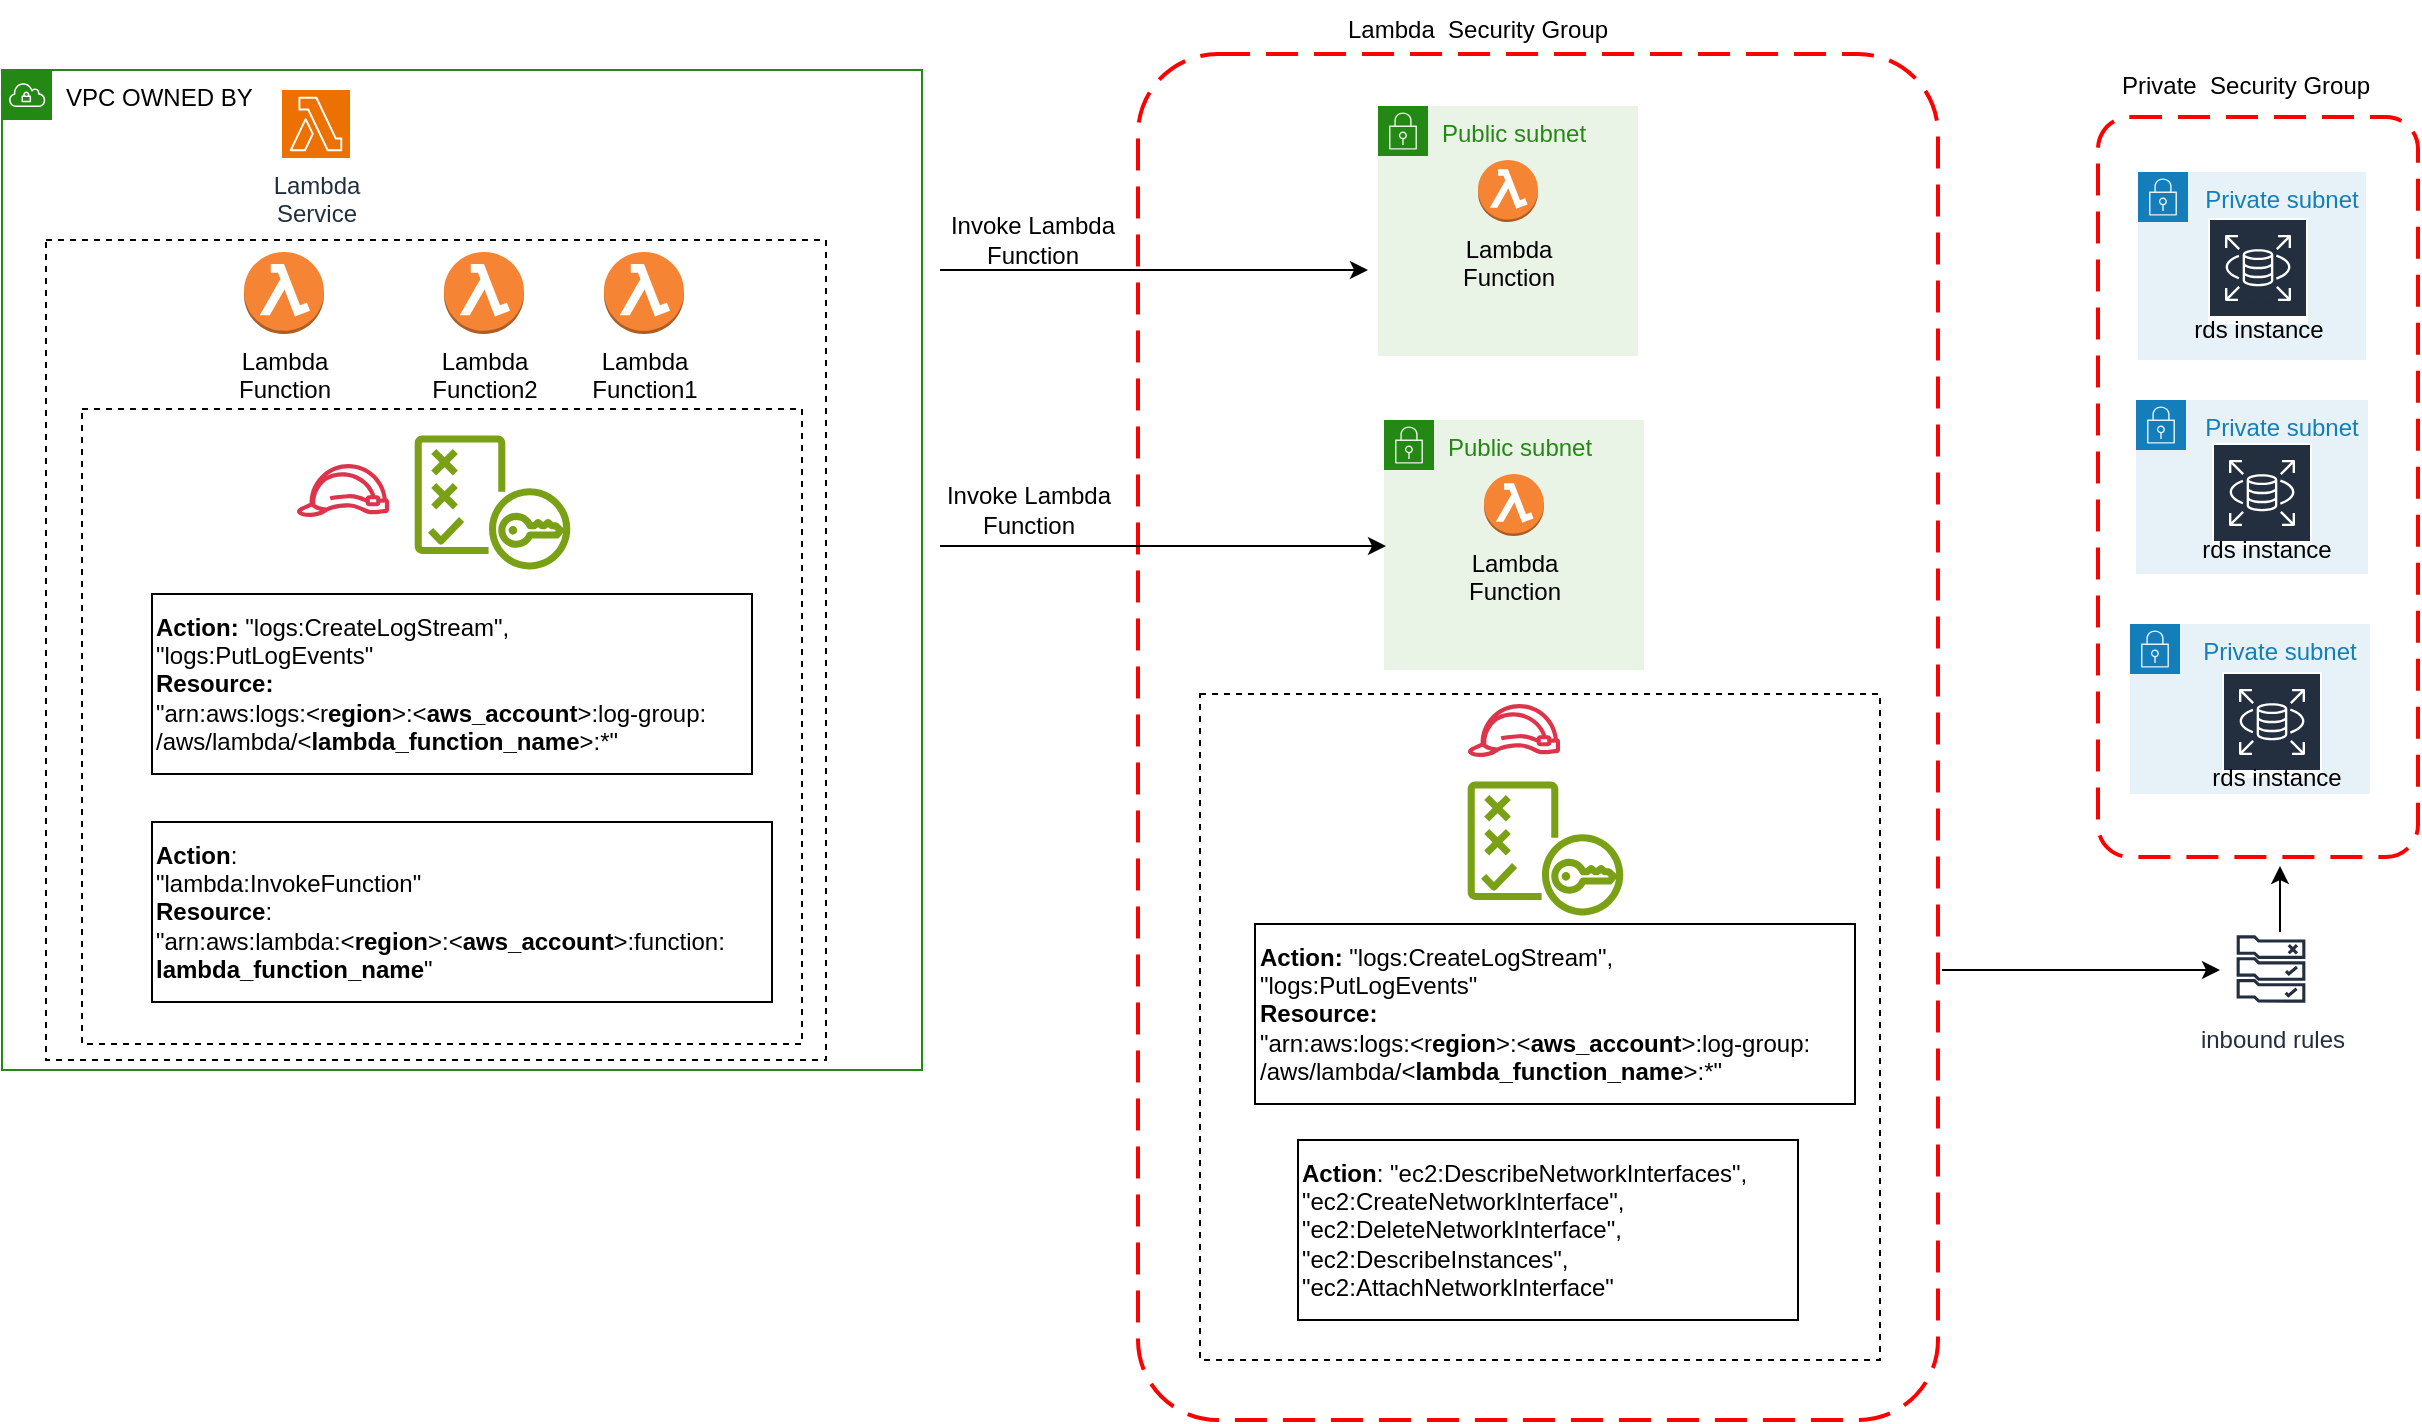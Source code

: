 <mxfile version="22.0.2" type="github">
  <diagram name="Page-1" id="5S_vtZ67ByDqHM7MuEdr">
    <mxGraphModel dx="2245" dy="732" grid="1" gridSize="10" guides="1" tooltips="1" connect="1" arrows="1" fold="1" page="1" pageScale="1" pageWidth="980" pageHeight="1390" math="0" shadow="0">
      <root>
        <mxCell id="0" />
        <mxCell id="1" parent="0" />
        <mxCell id="8ntz569qP17uCYrPPTHj-45" value="" style="rounded=0;whiteSpace=wrap;html=1;fillColor=none;strokeWidth=1;shadow=0;dashed=1;" vertex="1" parent="1">
          <mxGeometry x="340" y="367" width="340" height="333" as="geometry" />
        </mxCell>
        <mxCell id="8ntz569qP17uCYrPPTHj-46" value="" style="rounded=1;arcSize=10;dashed=1;strokeColor=#ff0000;fillColor=none;gradientColor=none;dashPattern=8 4;strokeWidth=2;" vertex="1" parent="1">
          <mxGeometry x="309" y="47" width="400" height="683" as="geometry" />
        </mxCell>
        <mxCell id="8ntz569qP17uCYrPPTHj-4" value="Private subnet" style="points=[[0,0],[0.25,0],[0.5,0],[0.75,0],[1,0],[1,0.25],[1,0.5],[1,0.75],[1,1],[0.75,1],[0.5,1],[0.25,1],[0,1],[0,0.75],[0,0.5],[0,0.25]];outlineConnect=0;gradientColor=none;html=1;whiteSpace=wrap;fontSize=12;fontStyle=0;container=1;pointerEvents=0;collapsible=0;recursiveResize=0;shape=mxgraph.aws4.group;grIcon=mxgraph.aws4.group_security_group;grStroke=0;strokeColor=#147EBA;fillColor=#E6F2F8;verticalAlign=top;align=center;spacingLeft=30;fontColor=#147EBA;dashed=0;" vertex="1" parent="1">
          <mxGeometry x="808" y="220" width="116" height="87" as="geometry" />
        </mxCell>
        <mxCell id="8ntz569qP17uCYrPPTHj-5" value="Private subnet" style="points=[[0,0],[0.25,0],[0.5,0],[0.75,0],[1,0],[1,0.25],[1,0.5],[1,0.75],[1,1],[0.75,1],[0.5,1],[0.25,1],[0,1],[0,0.75],[0,0.5],[0,0.25]];outlineConnect=0;gradientColor=none;html=1;whiteSpace=wrap;fontSize=12;fontStyle=0;container=1;pointerEvents=0;collapsible=0;recursiveResize=0;shape=mxgraph.aws4.group;grIcon=mxgraph.aws4.group_security_group;grStroke=0;strokeColor=#147EBA;fillColor=#E6F2F8;verticalAlign=top;align=center;spacingLeft=30;fontColor=#147EBA;dashed=0;" vertex="1" parent="1">
          <mxGeometry x="809" y="106" width="114" height="94" as="geometry" />
        </mxCell>
        <mxCell id="8ntz569qP17uCYrPPTHj-8" value="Private subnet" style="points=[[0,0],[0.25,0],[0.5,0],[0.75,0],[1,0],[1,0.25],[1,0.5],[1,0.75],[1,1],[0.75,1],[0.5,1],[0.25,1],[0,1],[0,0.75],[0,0.5],[0,0.25]];outlineConnect=0;gradientColor=none;html=1;whiteSpace=wrap;fontSize=12;fontStyle=0;container=1;pointerEvents=0;collapsible=0;recursiveResize=0;shape=mxgraph.aws4.group;grIcon=mxgraph.aws4.group_security_group;grStroke=0;strokeColor=#147EBA;fillColor=#E6F2F8;verticalAlign=top;align=center;spacingLeft=30;fontColor=#147EBA;dashed=0;" vertex="1" parent="1">
          <mxGeometry x="805" y="332" width="120" height="85" as="geometry" />
        </mxCell>
        <mxCell id="8ntz569qP17uCYrPPTHj-10" value="rda" style="sketch=0;outlineConnect=0;fontColor=#232F3E;gradientColor=none;strokeColor=#ffffff;fillColor=#232F3E;dashed=0;verticalLabelPosition=middle;verticalAlign=bottom;align=center;html=1;whiteSpace=wrap;fontSize=10;fontStyle=1;spacing=3;shape=mxgraph.aws4.productIcon;prIcon=mxgraph.aws4.rds;" vertex="1" parent="1">
          <mxGeometry x="844" y="129" width="50" height="53" as="geometry" />
        </mxCell>
        <mxCell id="8ntz569qP17uCYrPPTHj-13" value="" style="sketch=0;outlineConnect=0;fontColor=#232F3E;gradientColor=none;strokeColor=#ffffff;fillColor=#232F3E;dashed=0;verticalLabelPosition=middle;verticalAlign=bottom;align=center;html=1;whiteSpace=wrap;fontSize=10;fontStyle=1;spacing=3;shape=mxgraph.aws4.productIcon;prIcon=mxgraph.aws4.rds;" vertex="1" parent="1">
          <mxGeometry x="846" y="241.5" width="50" height="53" as="geometry" />
        </mxCell>
        <mxCell id="8ntz569qP17uCYrPPTHj-14" value="" style="sketch=0;outlineConnect=0;fontColor=#232F3E;gradientColor=none;strokeColor=#ffffff;fillColor=#232F3E;dashed=0;verticalLabelPosition=middle;verticalAlign=bottom;align=center;html=1;whiteSpace=wrap;fontSize=10;fontStyle=1;spacing=3;shape=mxgraph.aws4.productIcon;prIcon=mxgraph.aws4.rds;" vertex="1" parent="1">
          <mxGeometry x="851" y="356" width="50" height="53" as="geometry" />
        </mxCell>
        <mxCell id="8ntz569qP17uCYrPPTHj-15" value="&lt;font color=&quot;#000000&quot;&gt;VPC OWNED BY&amp;nbsp;&lt;/font&gt;" style="points=[[0,0],[0.25,0],[0.5,0],[0.75,0],[1,0],[1,0.25],[1,0.5],[1,0.75],[1,1],[0.75,1],[0.5,1],[0.25,1],[0,1],[0,0.75],[0,0.5],[0,0.25]];outlineConnect=0;gradientColor=none;html=1;whiteSpace=wrap;fontSize=12;fontStyle=0;container=1;pointerEvents=0;collapsible=0;recursiveResize=0;shape=mxgraph.aws4.group;grIcon=mxgraph.aws4.group_vpc;strokeColor=#248814;fillColor=none;verticalAlign=top;align=left;spacingLeft=30;fontColor=#AAB7B8;dashed=0;" vertex="1" parent="1">
          <mxGeometry x="-259" y="55" width="460" height="500" as="geometry" />
        </mxCell>
        <mxCell id="8ntz569qP17uCYrPPTHj-18" value="Lambda &lt;br&gt;Service" style="sketch=0;points=[[0,0,0],[0.25,0,0],[0.5,0,0],[0.75,0,0],[1,0,0],[0,1,0],[0.25,1,0],[0.5,1,0],[0.75,1,0],[1,1,0],[0,0.25,0],[0,0.5,0],[0,0.75,0],[1,0.25,0],[1,0.5,0],[1,0.75,0]];outlineConnect=0;fontColor=#232F3E;fillColor=#ED7100;strokeColor=#ffffff;dashed=0;verticalLabelPosition=bottom;verticalAlign=top;align=center;html=1;fontSize=12;fontStyle=0;aspect=fixed;shape=mxgraph.aws4.resourceIcon;resIcon=mxgraph.aws4.lambda;" vertex="1" parent="8ntz569qP17uCYrPPTHj-15">
          <mxGeometry x="140" y="10" width="34" height="34" as="geometry" />
        </mxCell>
        <mxCell id="8ntz569qP17uCYrPPTHj-19" value="Lambda &lt;br&gt;Function" style="outlineConnect=0;dashed=0;verticalLabelPosition=bottom;verticalAlign=top;align=center;html=1;shape=mxgraph.aws3.lambda_function;fillColor=#F58534;gradientColor=none;" vertex="1" parent="8ntz569qP17uCYrPPTHj-15">
          <mxGeometry x="121" y="91" width="40" height="41" as="geometry" />
        </mxCell>
        <mxCell id="8ntz569qP17uCYrPPTHj-23" value="Lambda &lt;br&gt;Function1" style="outlineConnect=0;dashed=0;verticalLabelPosition=bottom;verticalAlign=top;align=center;html=1;shape=mxgraph.aws3.lambda_function;fillColor=#F58534;gradientColor=none;" vertex="1" parent="8ntz569qP17uCYrPPTHj-15">
          <mxGeometry x="301" y="91" width="40" height="41" as="geometry" />
        </mxCell>
        <mxCell id="8ntz569qP17uCYrPPTHj-24" value="Lambda &lt;br&gt;Function2" style="outlineConnect=0;dashed=0;verticalLabelPosition=bottom;verticalAlign=top;align=center;html=1;shape=mxgraph.aws3.lambda_function;fillColor=#F58534;gradientColor=none;" vertex="1" parent="8ntz569qP17uCYrPPTHj-15">
          <mxGeometry x="221" y="91" width="40" height="41" as="geometry" />
        </mxCell>
        <mxCell id="8ntz569qP17uCYrPPTHj-57" value="" style="rounded=0;whiteSpace=wrap;html=1;fillColor=none;strokeWidth=1;shadow=0;dashed=1;" vertex="1" parent="8ntz569qP17uCYrPPTHj-15">
          <mxGeometry x="22" y="85" width="390" height="410" as="geometry" />
        </mxCell>
        <mxCell id="8ntz569qP17uCYrPPTHj-20" value="rds instance" style="text;html=1;align=center;verticalAlign=middle;resizable=0;points=[];autosize=1;strokeColor=none;fillColor=none;" vertex="1" parent="1">
          <mxGeometry x="824" y="170" width="90" height="30" as="geometry" />
        </mxCell>
        <mxCell id="8ntz569qP17uCYrPPTHj-21" value="rds instance" style="text;html=1;align=center;verticalAlign=middle;resizable=0;points=[];autosize=1;strokeColor=none;fillColor=none;" vertex="1" parent="1">
          <mxGeometry x="828" y="280" width="90" height="30" as="geometry" />
        </mxCell>
        <mxCell id="8ntz569qP17uCYrPPTHj-22" value="rds instance" style="text;html=1;align=center;verticalAlign=middle;resizable=0;points=[];autosize=1;strokeColor=none;fillColor=none;" vertex="1" parent="1">
          <mxGeometry x="833" y="394" width="90" height="30" as="geometry" />
        </mxCell>
        <mxCell id="8ntz569qP17uCYrPPTHj-30" value="Public subnet" style="points=[[0,0],[0.25,0],[0.5,0],[0.75,0],[1,0],[1,0.25],[1,0.5],[1,0.75],[1,1],[0.75,1],[0.5,1],[0.25,1],[0,1],[0,0.75],[0,0.5],[0,0.25]];outlineConnect=0;gradientColor=none;html=1;whiteSpace=wrap;fontSize=12;fontStyle=0;container=1;pointerEvents=0;collapsible=0;recursiveResize=0;shape=mxgraph.aws4.group;grIcon=mxgraph.aws4.group_security_group;grStroke=0;strokeColor=#248814;fillColor=#E9F3E6;verticalAlign=top;align=left;spacingLeft=30;fontColor=#248814;dashed=0;" vertex="1" parent="1">
          <mxGeometry x="429" y="73" width="130" height="125" as="geometry" />
        </mxCell>
        <mxCell id="8ntz569qP17uCYrPPTHj-32" value="Lambda &lt;br&gt;Function" style="outlineConnect=0;dashed=0;verticalLabelPosition=bottom;verticalAlign=top;align=center;html=1;shape=mxgraph.aws3.lambda_function;fillColor=#F58534;gradientColor=none;" vertex="1" parent="8ntz569qP17uCYrPPTHj-30">
          <mxGeometry x="50" y="27" width="30" height="31" as="geometry" />
        </mxCell>
        <mxCell id="8ntz569qP17uCYrPPTHj-34" value="Public subnet" style="points=[[0,0],[0.25,0],[0.5,0],[0.75,0],[1,0],[1,0.25],[1,0.5],[1,0.75],[1,1],[0.75,1],[0.5,1],[0.25,1],[0,1],[0,0.75],[0,0.5],[0,0.25]];outlineConnect=0;gradientColor=none;html=1;whiteSpace=wrap;fontSize=12;fontStyle=0;container=1;pointerEvents=0;collapsible=0;recursiveResize=0;shape=mxgraph.aws4.group;grIcon=mxgraph.aws4.group_security_group;grStroke=0;strokeColor=#248814;fillColor=#E9F3E6;verticalAlign=top;align=left;spacingLeft=30;fontColor=#248814;dashed=0;" vertex="1" parent="1">
          <mxGeometry x="432" y="230" width="130" height="125" as="geometry" />
        </mxCell>
        <mxCell id="8ntz569qP17uCYrPPTHj-35" value="Lambda &lt;br&gt;Function" style="outlineConnect=0;dashed=0;verticalLabelPosition=bottom;verticalAlign=top;align=center;html=1;shape=mxgraph.aws3.lambda_function;fillColor=#F58534;gradientColor=none;" vertex="1" parent="8ntz569qP17uCYrPPTHj-34">
          <mxGeometry x="50" y="27" width="30" height="31" as="geometry" />
        </mxCell>
        <mxCell id="8ntz569qP17uCYrPPTHj-36" value="" style="sketch=0;outlineConnect=0;fontColor=#232F3E;gradientColor=none;fillColor=#DD344C;strokeColor=none;dashed=0;verticalLabelPosition=bottom;verticalAlign=top;align=center;html=1;fontSize=12;fontStyle=0;aspect=fixed;pointerEvents=1;shape=mxgraph.aws4.role;" vertex="1" parent="1">
          <mxGeometry x="473.5" y="372" width="47" height="26.51" as="geometry" />
        </mxCell>
        <mxCell id="8ntz569qP17uCYrPPTHj-38" value="" style="sketch=0;outlineConnect=0;fontColor=#232F3E;gradientColor=none;fillColor=#7AA116;strokeColor=none;dashed=0;verticalLabelPosition=bottom;verticalAlign=top;align=center;html=1;fontSize=12;fontStyle=0;aspect=fixed;pointerEvents=1;shape=mxgraph.aws4.policy;strokeWidth=0;" vertex="1" parent="1">
          <mxGeometry x="473.5" y="410.5" width="78" height="67" as="geometry" />
        </mxCell>
        <mxCell id="8ntz569qP17uCYrPPTHj-40" value="&lt;div&gt;&lt;b&gt;Action:&lt;/b&gt; &quot;logs:CreateLogStream&quot;,&lt;/div&gt;&lt;div&gt;&lt;span style=&quot;background-color: initial;&quot;&gt;&quot;logs:PutLogEvents&quot;&lt;/span&gt;&lt;/div&gt;&lt;div&gt;&lt;b&gt;Resource:&amp;nbsp;&lt;/b&gt;&lt;/div&gt;&quot;arn:aws:logs:&amp;lt;r&lt;b&gt;egion&lt;/b&gt;&amp;gt;:&amp;lt;&lt;b&gt;aws_account&lt;/b&gt;&amp;gt;:log-group:&lt;br&gt;/aws/lambda/&amp;lt;&lt;b&gt;lambda_function_name&lt;/b&gt;&amp;gt;:*&quot;" style="text;html=1;align=left;verticalAlign=middle;resizable=0;points=[];autosize=1;strokeColor=default;fillColor=none;" vertex="1" parent="1">
          <mxGeometry x="367.5" y="482" width="300" height="90" as="geometry" />
        </mxCell>
        <mxCell id="8ntz569qP17uCYrPPTHj-7" value="" style="rounded=1;arcSize=10;dashed=1;strokeColor=#ff0000;fillColor=none;gradientColor=none;dashPattern=8 4;strokeWidth=2;" vertex="1" parent="1">
          <mxGeometry x="789" y="78.5" width="160" height="370" as="geometry" />
        </mxCell>
        <mxCell id="8ntz569qP17uCYrPPTHj-9" value="Private&amp;nbsp; Security Group" style="text;html=1;align=left;verticalAlign=middle;resizable=0;points=[];autosize=1;strokeColor=none;fillColor=none;" vertex="1" parent="1">
          <mxGeometry x="799" y="48" width="150" height="30" as="geometry" />
        </mxCell>
        <mxCell id="8ntz569qP17uCYrPPTHj-41" value="&lt;div&gt;&lt;b&gt;Action&lt;/b&gt;:&amp;nbsp;&lt;span style=&quot;background-color: initial;&quot;&gt;&quot;ec2:DescribeNetworkInterfaces&quot;,&lt;/span&gt;&lt;/div&gt;&lt;div&gt;&lt;span style=&quot;background-color: initial;&quot;&gt;&quot;ec2:CreateNetworkInterface&quot;,&lt;/span&gt;&lt;/div&gt;&lt;div&gt;&quot;ec2:DeleteNetworkInterface&quot;,&lt;/div&gt;&lt;div&gt;&quot;ec2:DescribeInstances&quot;,&lt;/div&gt;&lt;div&gt;&quot;ec2:AttachNetworkInterface&quot;&lt;br&gt;&lt;/div&gt;" style="text;html=1;align=left;verticalAlign=middle;resizable=0;points=[];autosize=1;strokeColor=default;fillColor=none;" vertex="1" parent="1">
          <mxGeometry x="389" y="590" width="250" height="90" as="geometry" />
        </mxCell>
        <mxCell id="8ntz569qP17uCYrPPTHj-47" value="Lambda&amp;nbsp; Security Group" style="text;html=1;align=left;verticalAlign=middle;resizable=0;points=[];autosize=1;strokeColor=none;fillColor=none;" vertex="1" parent="1">
          <mxGeometry x="411.5" y="20" width="150" height="30" as="geometry" />
        </mxCell>
        <mxCell id="8ntz569qP17uCYrPPTHj-48" value="inbound rules" style="sketch=0;outlineConnect=0;fontColor=#232F3E;gradientColor=none;strokeColor=#232F3E;fillColor=#ffffff;dashed=0;verticalLabelPosition=bottom;verticalAlign=top;align=center;html=1;fontSize=12;fontStyle=0;aspect=fixed;shape=mxgraph.aws4.resourceIcon;resIcon=mxgraph.aws4.rule_2;" vertex="1" parent="1">
          <mxGeometry x="854" y="483" width="43" height="43" as="geometry" />
        </mxCell>
        <mxCell id="8ntz569qP17uCYrPPTHj-50" value="" style="endArrow=classic;html=1;rounded=0;" edge="1" parent="1">
          <mxGeometry width="50" height="50" relative="1" as="geometry">
            <mxPoint x="711" y="505" as="sourcePoint" />
            <mxPoint x="850" y="505" as="targetPoint" />
          </mxGeometry>
        </mxCell>
        <mxCell id="8ntz569qP17uCYrPPTHj-51" value="" style="endArrow=classic;html=1;rounded=0;" edge="1" parent="1">
          <mxGeometry width="50" height="50" relative="1" as="geometry">
            <mxPoint x="880" y="486" as="sourcePoint" />
            <mxPoint x="880" y="453" as="targetPoint" />
          </mxGeometry>
        </mxCell>
        <mxCell id="8ntz569qP17uCYrPPTHj-52" value="" style="rounded=0;whiteSpace=wrap;html=1;fillColor=none;strokeWidth=1;shadow=0;dashed=1;" vertex="1" parent="1">
          <mxGeometry x="-219" y="224.5" width="360" height="317.5" as="geometry" />
        </mxCell>
        <mxCell id="8ntz569qP17uCYrPPTHj-53" value="" style="sketch=0;outlineConnect=0;fontColor=#232F3E;gradientColor=none;fillColor=#DD344C;strokeColor=none;dashed=0;verticalLabelPosition=bottom;verticalAlign=top;align=center;html=1;fontSize=12;fontStyle=0;aspect=fixed;pointerEvents=1;shape=mxgraph.aws4.role;" vertex="1" parent="1">
          <mxGeometry x="-112" y="252" width="47" height="26.51" as="geometry" />
        </mxCell>
        <mxCell id="8ntz569qP17uCYrPPTHj-54" value="" style="sketch=0;outlineConnect=0;fontColor=#232F3E;gradientColor=none;fillColor=#7AA116;strokeColor=none;dashed=0;verticalLabelPosition=bottom;verticalAlign=top;align=center;html=1;fontSize=12;fontStyle=0;aspect=fixed;pointerEvents=1;shape=mxgraph.aws4.policy;strokeWidth=0;" vertex="1" parent="1">
          <mxGeometry x="-53" y="237.5" width="78" height="67" as="geometry" />
        </mxCell>
        <mxCell id="8ntz569qP17uCYrPPTHj-55" value="&lt;div&gt;&lt;b&gt;Action:&lt;/b&gt; &quot;logs:CreateLogStream&quot;,&lt;/div&gt;&lt;div&gt;&lt;span style=&quot;background-color: initial;&quot;&gt;&quot;logs:PutLogEvents&quot;&lt;/span&gt;&lt;/div&gt;&lt;div&gt;&lt;b&gt;Resource:&amp;nbsp;&lt;/b&gt;&lt;/div&gt;&quot;arn:aws:logs:&amp;lt;r&lt;b&gt;egion&lt;/b&gt;&amp;gt;:&amp;lt;&lt;b&gt;aws_account&lt;/b&gt;&amp;gt;:log-group:&lt;br&gt;/aws/lambda/&amp;lt;&lt;b&gt;lambda_function_name&lt;/b&gt;&amp;gt;:*&quot;" style="text;html=1;align=left;verticalAlign=middle;resizable=0;points=[];autosize=1;strokeColor=default;fillColor=none;" vertex="1" parent="1">
          <mxGeometry x="-184" y="317" width="300" height="90" as="geometry" />
        </mxCell>
        <mxCell id="8ntz569qP17uCYrPPTHj-56" value="&lt;div&gt;&lt;b&gt;Action&lt;/b&gt;:&amp;nbsp;&lt;/div&gt;&quot;lambda:InvokeFunction&quot;&lt;br&gt;&lt;b&gt;Resource&lt;/b&gt;: &lt;br&gt;&quot;arn:aws:lambda:&amp;lt;&lt;b&gt;region&lt;/b&gt;&amp;gt;:&amp;lt;&lt;b&gt;aws_account&lt;/b&gt;&amp;gt;:function:&lt;br&gt;&lt;b&gt;lambda_function_name&lt;/b&gt;&quot;" style="text;html=1;align=left;verticalAlign=middle;resizable=0;points=[];autosize=1;strokeColor=default;fillColor=none;" vertex="1" parent="1">
          <mxGeometry x="-184" y="431" width="310" height="90" as="geometry" />
        </mxCell>
        <mxCell id="8ntz569qP17uCYrPPTHj-59" value="" style="endArrow=classic;html=1;rounded=0;" edge="1" parent="1">
          <mxGeometry width="50" height="50" relative="1" as="geometry">
            <mxPoint x="210" y="155" as="sourcePoint" />
            <mxPoint x="424" y="155" as="targetPoint" />
          </mxGeometry>
        </mxCell>
        <mxCell id="8ntz569qP17uCYrPPTHj-60" value="" style="endArrow=classic;html=1;rounded=0;" edge="1" parent="1">
          <mxGeometry width="50" height="50" relative="1" as="geometry">
            <mxPoint x="210" y="293" as="sourcePoint" />
            <mxPoint x="433" y="293" as="targetPoint" />
          </mxGeometry>
        </mxCell>
        <mxCell id="8ntz569qP17uCYrPPTHj-61" value="Invoke Lambda&lt;br&gt;Function" style="text;html=1;align=center;verticalAlign=middle;resizable=0;points=[];autosize=1;strokeColor=none;fillColor=none;" vertex="1" parent="1">
          <mxGeometry x="199" y="254.5" width="110" height="40" as="geometry" />
        </mxCell>
        <mxCell id="8ntz569qP17uCYrPPTHj-62" value="Invoke Lambda&lt;br&gt;Function" style="text;html=1;align=center;verticalAlign=middle;resizable=0;points=[];autosize=1;strokeColor=none;fillColor=none;" vertex="1" parent="1">
          <mxGeometry x="201" y="120" width="110" height="40" as="geometry" />
        </mxCell>
      </root>
    </mxGraphModel>
  </diagram>
</mxfile>
